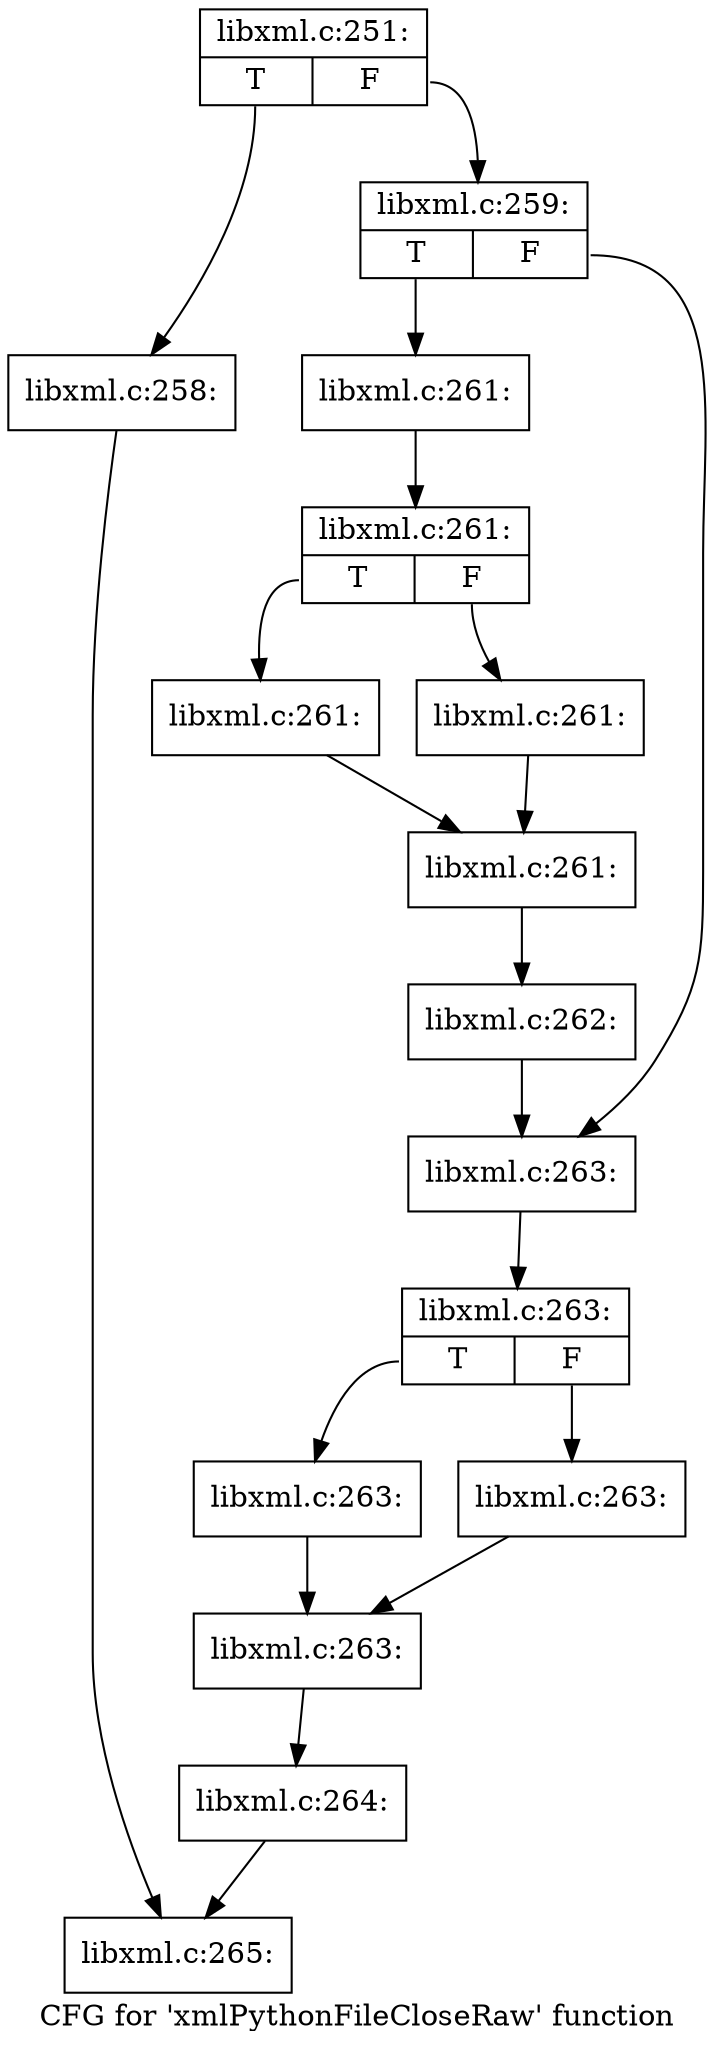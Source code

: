 digraph "CFG for 'xmlPythonFileCloseRaw' function" {
	label="CFG for 'xmlPythonFileCloseRaw' function";

	Node0x542f9d0 [shape=record,label="{libxml.c:251:|{<s0>T|<s1>F}}"];
	Node0x542f9d0:s0 -> Node0x5431c70;
	Node0x542f9d0:s1 -> Node0x5431cc0;
	Node0x5431c70 [shape=record,label="{libxml.c:258:}"];
	Node0x5431c70 -> Node0x5428cf0;
	Node0x5431cc0 [shape=record,label="{libxml.c:259:|{<s0>T|<s1>F}}"];
	Node0x5431cc0:s0 -> Node0x54325e0;
	Node0x5431cc0:s1 -> Node0x5432630;
	Node0x54325e0 [shape=record,label="{libxml.c:261:}"];
	Node0x54325e0 -> Node0x5432a20;
	Node0x5432a20 [shape=record,label="{libxml.c:261:|{<s0>T|<s1>F}}"];
	Node0x5432a20:s0 -> Node0x5432c60;
	Node0x5432a20:s1 -> Node0x5432d00;
	Node0x5432c60 [shape=record,label="{libxml.c:261:}"];
	Node0x5432c60 -> Node0x5432cb0;
	Node0x5432d00 [shape=record,label="{libxml.c:261:}"];
	Node0x5432d00 -> Node0x5432cb0;
	Node0x5432cb0 [shape=record,label="{libxml.c:261:}"];
	Node0x5432cb0 -> Node0x5432980;
	Node0x5432980 [shape=record,label="{libxml.c:262:}"];
	Node0x5432980 -> Node0x5432630;
	Node0x5432630 [shape=record,label="{libxml.c:263:}"];
	Node0x5432630 -> Node0x5433650;
	Node0x5433650 [shape=record,label="{libxml.c:263:|{<s0>T|<s1>F}}"];
	Node0x5433650:s0 -> Node0x5433870;
	Node0x5433650:s1 -> Node0x5433910;
	Node0x5433870 [shape=record,label="{libxml.c:263:}"];
	Node0x5433870 -> Node0x54338c0;
	Node0x5433910 [shape=record,label="{libxml.c:263:}"];
	Node0x5433910 -> Node0x54338c0;
	Node0x54338c0 [shape=record,label="{libxml.c:263:}"];
	Node0x54338c0 -> Node0x54329d0;
	Node0x54329d0 [shape=record,label="{libxml.c:264:}"];
	Node0x54329d0 -> Node0x5428cf0;
	Node0x5428cf0 [shape=record,label="{libxml.c:265:}"];
}
